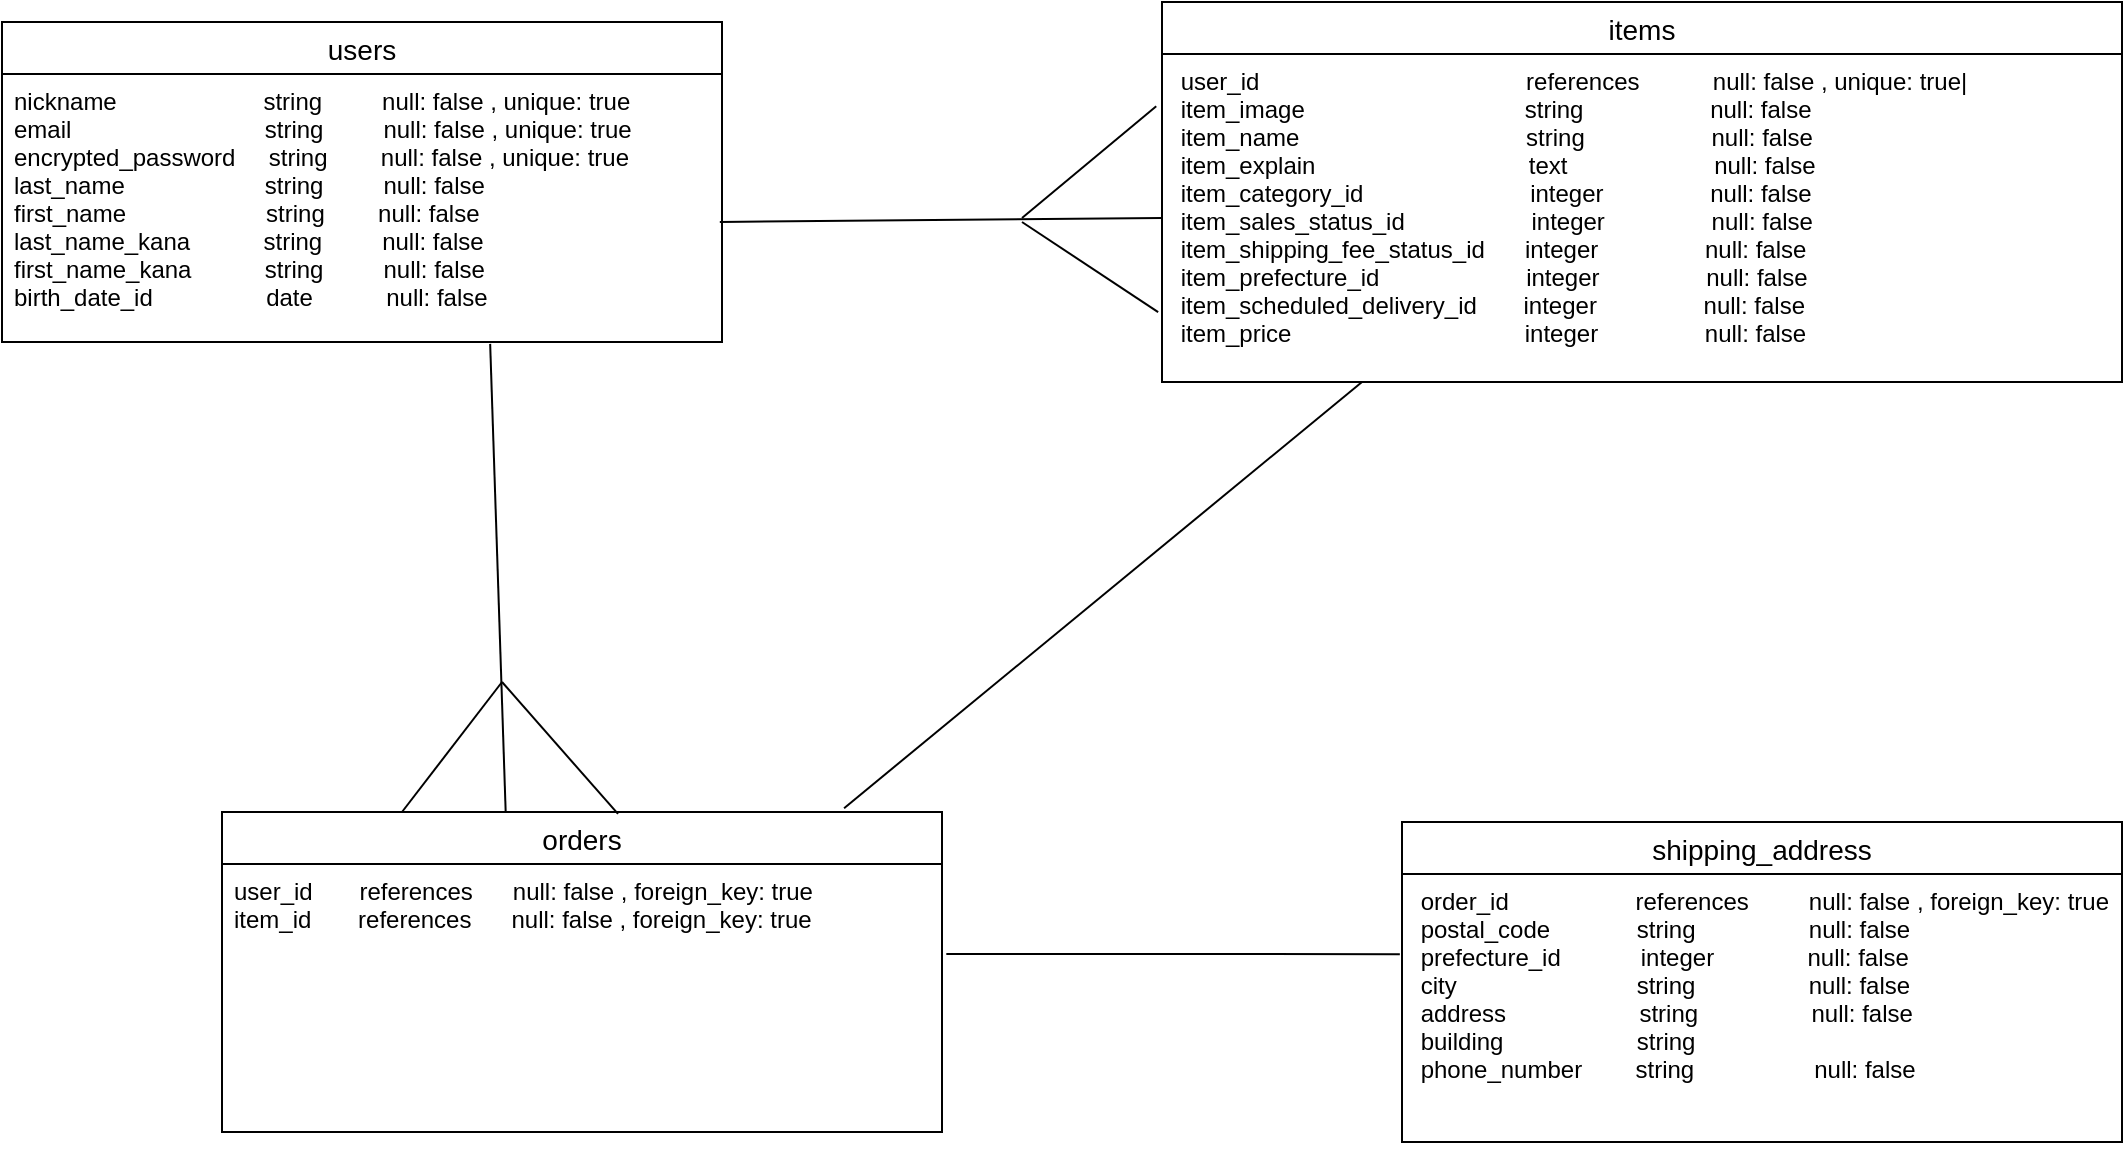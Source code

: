 <mxfile>
    <diagram id="_5zZ9JTV7fCN8gWiQM0b" name="ページ1">
        <mxGraphModel dx="785" dy="595" grid="1" gridSize="10" guides="1" tooltips="1" connect="1" arrows="1" fold="1" page="1" pageScale="1" pageWidth="827" pageHeight="1169" math="0" shadow="0">
            <root>
                <mxCell id="0"/>
                <mxCell id="1" parent="0"/>
                <mxCell id="40" value="users" style="swimlane;fontStyle=0;childLayout=stackLayout;horizontal=1;startSize=26;horizontalStack=0;resizeParent=1;resizeParentMax=0;resizeLast=0;collapsible=1;marginBottom=0;align=center;fontSize=14;" vertex="1" parent="1">
                    <mxGeometry x="20" y="30" width="360" height="160" as="geometry"/>
                </mxCell>
                <mxCell id="42" value="nickname                      string         null: false , unique: true &#10;email                             string         null: false , unique: true &#10;encrypted_password     string        null: false , unique: true &#10;last_name                     string         null: false &#10;first_name                     string        null: false &#10;last_name_kana           string         null: false &#10;first_name_kana           string         null: false &#10;birth_date_id                 date           null: false  " style="text;strokeColor=none;fillColor=none;spacingLeft=4;spacingRight=4;overflow=hidden;rotatable=0;points=[[0,0.5],[1,0.5]];portConstraint=eastwest;fontSize=12;" vertex="1" parent="40">
                    <mxGeometry y="26" width="360" height="134" as="geometry"/>
                </mxCell>
                <mxCell id="50" value="items" style="swimlane;fontStyle=0;childLayout=stackLayout;horizontal=1;startSize=26;horizontalStack=0;resizeParent=1;resizeParentMax=0;resizeLast=0;collapsible=1;marginBottom=0;align=center;fontSize=14;" vertex="1" parent="1">
                    <mxGeometry x="600" y="20" width="480" height="190" as="geometry"/>
                </mxCell>
                <mxCell id="51" value=" user_id                                        references           null: false , unique: true|&#10; item_image                                 string                   null: false &#10; item_name                                  string                   null: false &#10; item_explain                                text                      null: false &#10; item_category_id                         integer                null: false &#10; item_sales_status_id                   integer                null: false &#10; item_shipping_fee_status_id      integer                null: false &#10; item_prefecture_id                      integer                null: false &#10; item_scheduled_delivery_id       integer                null: false &#10; item_price                                   integer                null: false               " style="text;strokeColor=none;fillColor=none;spacingLeft=4;spacingRight=4;overflow=hidden;rotatable=0;points=[[0,0.5],[1,0.5]];portConstraint=eastwest;fontSize=12;" vertex="1" parent="50">
                    <mxGeometry y="26" width="480" height="164" as="geometry"/>
                </mxCell>
                <mxCell id="52" value="orders" style="swimlane;fontStyle=0;childLayout=stackLayout;horizontal=1;startSize=26;horizontalStack=0;resizeParent=1;resizeParentMax=0;resizeLast=0;collapsible=1;marginBottom=0;align=center;fontSize=14;" vertex="1" parent="1">
                    <mxGeometry x="130" y="425" width="360" height="160" as="geometry"/>
                </mxCell>
                <mxCell id="53" value="user_id       references      null: false , foreign_key: true &#10;item_id       references      null: false , foreign_key: true" style="text;strokeColor=none;fillColor=none;spacingLeft=4;spacingRight=4;overflow=hidden;rotatable=0;points=[[0,0.5],[1,0.5]];portConstraint=eastwest;fontSize=12;" vertex="1" parent="52">
                    <mxGeometry y="26" width="360" height="134" as="geometry"/>
                </mxCell>
                <mxCell id="55" value="shipping_address" style="swimlane;fontStyle=0;childLayout=stackLayout;horizontal=1;startSize=26;horizontalStack=0;resizeParent=1;resizeParentMax=0;resizeLast=0;collapsible=1;marginBottom=0;align=center;fontSize=14;" vertex="1" parent="1">
                    <mxGeometry x="720" y="430" width="360" height="160" as="geometry"/>
                </mxCell>
                <mxCell id="56" value=" order_id                   references         null: false , foreign_key: true &#10; postal_code             string                 null: false &#10; prefecture_id            integer              null: false &#10; city                           string                 null: false &#10; address                    string                 null: false &#10; building                    string &#10; phone_number        string                  null: false " style="text;strokeColor=none;fillColor=none;spacingLeft=4;spacingRight=4;overflow=hidden;rotatable=0;points=[[0,0.5],[1,0.5]];portConstraint=eastwest;fontSize=12;" vertex="1" parent="55">
                    <mxGeometry y="26" width="360" height="134" as="geometry"/>
                </mxCell>
                <mxCell id="59" style="edgeStyle=none;html=1;exitX=1;exitY=0.5;exitDx=0;exitDy=0;entryX=0;entryY=0.5;entryDx=0;entryDy=0;strokeColor=none;" edge="1" parent="1" source="53" target="56">
                    <mxGeometry relative="1" as="geometry"/>
                </mxCell>
                <mxCell id="63" value="" style="endArrow=none;html=1;rounded=0;endSize=0;targetPerimeterSpacing=12;exitX=0.678;exitY=1.007;exitDx=0;exitDy=0;exitPerimeter=0;entryX=0.394;entryY=0;entryDx=0;entryDy=0;entryPerimeter=0;" edge="1" parent="1" source="42" target="52">
                    <mxGeometry relative="1" as="geometry">
                        <mxPoint x="300" y="310" as="sourcePoint"/>
                        <mxPoint x="270" y="420" as="targetPoint"/>
                    </mxGeometry>
                </mxCell>
                <mxCell id="64" value="" style="endArrow=none;html=1;rounded=0;endSize=0;targetPerimeterSpacing=12;exitX=0.864;exitY=-0.012;exitDx=0;exitDy=0;exitPerimeter=0;" edge="1" parent="1" source="52">
                    <mxGeometry relative="1" as="geometry">
                        <mxPoint x="430" y="420" as="sourcePoint"/>
                        <mxPoint x="700" y="210" as="targetPoint"/>
                    </mxGeometry>
                </mxCell>
                <mxCell id="65" value="" style="endArrow=none;html=1;rounded=0;endSize=0;targetPerimeterSpacing=12;entryX=0.55;entryY=0.006;entryDx=0;entryDy=0;entryPerimeter=0;" edge="1" parent="1" target="52">
                    <mxGeometry relative="1" as="geometry">
                        <mxPoint x="270" y="360" as="sourcePoint"/>
                        <mxPoint x="320" y="420" as="targetPoint"/>
                    </mxGeometry>
                </mxCell>
                <mxCell id="66" value="" style="endArrow=none;html=1;rounded=0;endSize=0;targetPerimeterSpacing=12;entryX=0.25;entryY=0;entryDx=0;entryDy=0;" edge="1" parent="1" target="52">
                    <mxGeometry relative="1" as="geometry">
                        <mxPoint x="270" y="360" as="sourcePoint"/>
                        <mxPoint x="460" y="310" as="targetPoint"/>
                    </mxGeometry>
                </mxCell>
                <mxCell id="68" value="" style="endArrow=none;html=1;rounded=0;endSize=0;targetPerimeterSpacing=12;entryX=0;entryY=0.5;entryDx=0;entryDy=0;exitX=0.997;exitY=0.552;exitDx=0;exitDy=0;exitPerimeter=0;" edge="1" parent="1" source="42" target="51">
                    <mxGeometry relative="1" as="geometry">
                        <mxPoint x="300" y="310" as="sourcePoint"/>
                        <mxPoint x="460" y="310" as="targetPoint"/>
                    </mxGeometry>
                </mxCell>
                <mxCell id="69" value="" style="endArrow=none;html=1;rounded=0;endSize=0;targetPerimeterSpacing=12;entryX=-0.003;entryY=0.299;entryDx=0;entryDy=0;entryPerimeter=0;exitX=1.006;exitY=0.336;exitDx=0;exitDy=0;exitPerimeter=0;" edge="1" parent="1" source="53" target="56">
                    <mxGeometry relative="1" as="geometry">
                        <mxPoint x="300" y="310" as="sourcePoint"/>
                        <mxPoint x="460" y="310" as="targetPoint"/>
                    </mxGeometry>
                </mxCell>
                <mxCell id="70" value="" style="endArrow=none;html=1;rounded=0;endSize=0;targetPerimeterSpacing=12;entryX=-0.004;entryY=0.787;entryDx=0;entryDy=0;entryPerimeter=0;" edge="1" parent="1" target="51">
                    <mxGeometry relative="1" as="geometry">
                        <mxPoint x="530" y="130" as="sourcePoint"/>
                        <mxPoint x="460" y="310" as="targetPoint"/>
                    </mxGeometry>
                </mxCell>
                <mxCell id="71" value="" style="endArrow=none;html=1;rounded=0;endSize=0;targetPerimeterSpacing=12;entryX=-0.006;entryY=0.159;entryDx=0;entryDy=0;entryPerimeter=0;" edge="1" parent="1" target="51">
                    <mxGeometry relative="1" as="geometry">
                        <mxPoint x="530" y="128" as="sourcePoint"/>
                        <mxPoint x="460" y="310" as="targetPoint"/>
                    </mxGeometry>
                </mxCell>
            </root>
        </mxGraphModel>
    </diagram>
</mxfile>